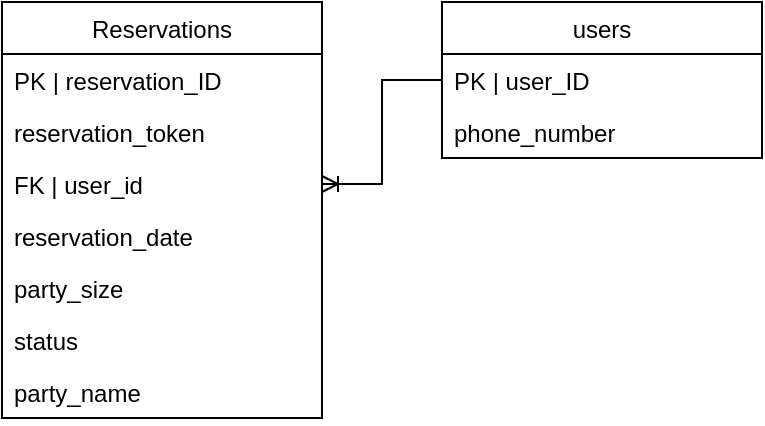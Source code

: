 <mxfile version="13.2.4" type="device"><diagram id="7dLcpmzCKNiXkefMvUwS" name="Page-1"><mxGraphModel dx="1086" dy="846" grid="1" gridSize="10" guides="1" tooltips="1" connect="1" arrows="1" fold="1" page="1" pageScale="1" pageWidth="850" pageHeight="1100" math="0" shadow="0"><root><mxCell id="0"/><mxCell id="1" parent="0"/><mxCell id="HBrfmXyCA5QcwOFSCUzG-1" value="Reservations" style="swimlane;fontStyle=0;align=center;verticalAlign=top;childLayout=stackLayout;horizontal=1;startSize=26;horizontalStack=0;resizeParent=1;resizeLast=0;collapsible=1;marginBottom=0;rounded=0;shadow=0;strokeWidth=1;" parent="1" vertex="1"><mxGeometry x="140" y="140" width="160" height="208" as="geometry"><mxRectangle x="340" y="380" width="170" height="26" as="alternateBounds"/></mxGeometry></mxCell><mxCell id="HBrfmXyCA5QcwOFSCUzG-3" value="PK | reservation_ID" style="text;strokeColor=none;fillColor=none;align=left;verticalAlign=top;spacingLeft=4;spacingRight=4;overflow=hidden;rotatable=0;points=[[0,0.5],[1,0.5]];portConstraint=eastwest;" parent="HBrfmXyCA5QcwOFSCUzG-1" vertex="1"><mxGeometry y="26" width="160" height="26" as="geometry"/></mxCell><mxCell id="HBrfmXyCA5QcwOFSCUzG-11" value="reservation_token" style="text;strokeColor=none;fillColor=none;align=left;verticalAlign=top;spacingLeft=4;spacingRight=4;overflow=hidden;rotatable=0;points=[[0,0.5],[1,0.5]];portConstraint=eastwest;" parent="HBrfmXyCA5QcwOFSCUzG-1" vertex="1"><mxGeometry y="52" width="160" height="26" as="geometry"/></mxCell><mxCell id="HBrfmXyCA5QcwOFSCUzG-6" value="FK | user_id" style="text;strokeColor=none;fillColor=none;align=left;verticalAlign=top;spacingLeft=4;spacingRight=4;overflow=hidden;rotatable=0;points=[[0,0.5],[1,0.5]];portConstraint=eastwest;" parent="HBrfmXyCA5QcwOFSCUzG-1" vertex="1"><mxGeometry y="78" width="160" height="26" as="geometry"/></mxCell><mxCell id="HBrfmXyCA5QcwOFSCUzG-7" value="reservation_date" style="text;strokeColor=none;fillColor=none;align=left;verticalAlign=top;spacingLeft=4;spacingRight=4;overflow=hidden;rotatable=0;points=[[0,0.5],[1,0.5]];portConstraint=eastwest;" parent="HBrfmXyCA5QcwOFSCUzG-1" vertex="1"><mxGeometry y="104" width="160" height="26" as="geometry"/></mxCell><mxCell id="HBrfmXyCA5QcwOFSCUzG-8" value="party_size" style="text;strokeColor=none;fillColor=none;align=left;verticalAlign=top;spacingLeft=4;spacingRight=4;overflow=hidden;rotatable=0;points=[[0,0.5],[1,0.5]];portConstraint=eastwest;" parent="HBrfmXyCA5QcwOFSCUzG-1" vertex="1"><mxGeometry y="130" width="160" height="26" as="geometry"/></mxCell><mxCell id="u5LpjVSUlypcVAAwrlwK-1" value="status" style="text;strokeColor=none;fillColor=none;align=left;verticalAlign=top;spacingLeft=4;spacingRight=4;overflow=hidden;rotatable=0;points=[[0,0.5],[1,0.5]];portConstraint=eastwest;" parent="HBrfmXyCA5QcwOFSCUzG-1" vertex="1"><mxGeometry y="156" width="160" height="26" as="geometry"/></mxCell><mxCell id="9G1yPetfuxldjIZ8SRO6-2" value="party_name" style="text;strokeColor=none;fillColor=none;align=left;verticalAlign=top;spacingLeft=4;spacingRight=4;overflow=hidden;rotatable=0;points=[[0,0.5],[1,0.5]];portConstraint=eastwest;" vertex="1" parent="HBrfmXyCA5QcwOFSCUzG-1"><mxGeometry y="182" width="160" height="26" as="geometry"/></mxCell><mxCell id="HBrfmXyCA5QcwOFSCUzG-2" value="users" style="swimlane;fontStyle=0;align=center;verticalAlign=top;childLayout=stackLayout;horizontal=1;startSize=26;horizontalStack=0;resizeParent=1;resizeLast=0;collapsible=1;marginBottom=0;rounded=0;shadow=0;strokeWidth=1;" parent="1" vertex="1"><mxGeometry x="360" y="140" width="160" height="78" as="geometry"><mxRectangle x="340" y="380" width="170" height="26" as="alternateBounds"/></mxGeometry></mxCell><mxCell id="HBrfmXyCA5QcwOFSCUzG-4" value="PK | user_ID" style="text;strokeColor=none;fillColor=none;align=left;verticalAlign=top;spacingLeft=4;spacingRight=4;overflow=hidden;rotatable=0;points=[[0,0.5],[1,0.5]];portConstraint=eastwest;" parent="HBrfmXyCA5QcwOFSCUzG-2" vertex="1"><mxGeometry y="26" width="160" height="26" as="geometry"/></mxCell><mxCell id="HBrfmXyCA5QcwOFSCUzG-5" value="phone_number" style="text;strokeColor=none;fillColor=none;align=left;verticalAlign=top;spacingLeft=4;spacingRight=4;overflow=hidden;rotatable=0;points=[[0,0.5],[1,0.5]];portConstraint=eastwest;" parent="HBrfmXyCA5QcwOFSCUzG-2" vertex="1"><mxGeometry y="52" width="160" height="26" as="geometry"/></mxCell><mxCell id="HBrfmXyCA5QcwOFSCUzG-10" style="edgeStyle=orthogonalEdgeStyle;rounded=0;orthogonalLoop=1;jettySize=auto;html=1;exitX=0;exitY=0.5;exitDx=0;exitDy=0;entryX=1;entryY=0.5;entryDx=0;entryDy=0;endArrow=ERoneToMany;endFill=0;" parent="1" source="HBrfmXyCA5QcwOFSCUzG-4" target="HBrfmXyCA5QcwOFSCUzG-6" edge="1"><mxGeometry relative="1" as="geometry"/></mxCell></root></mxGraphModel></diagram></mxfile>